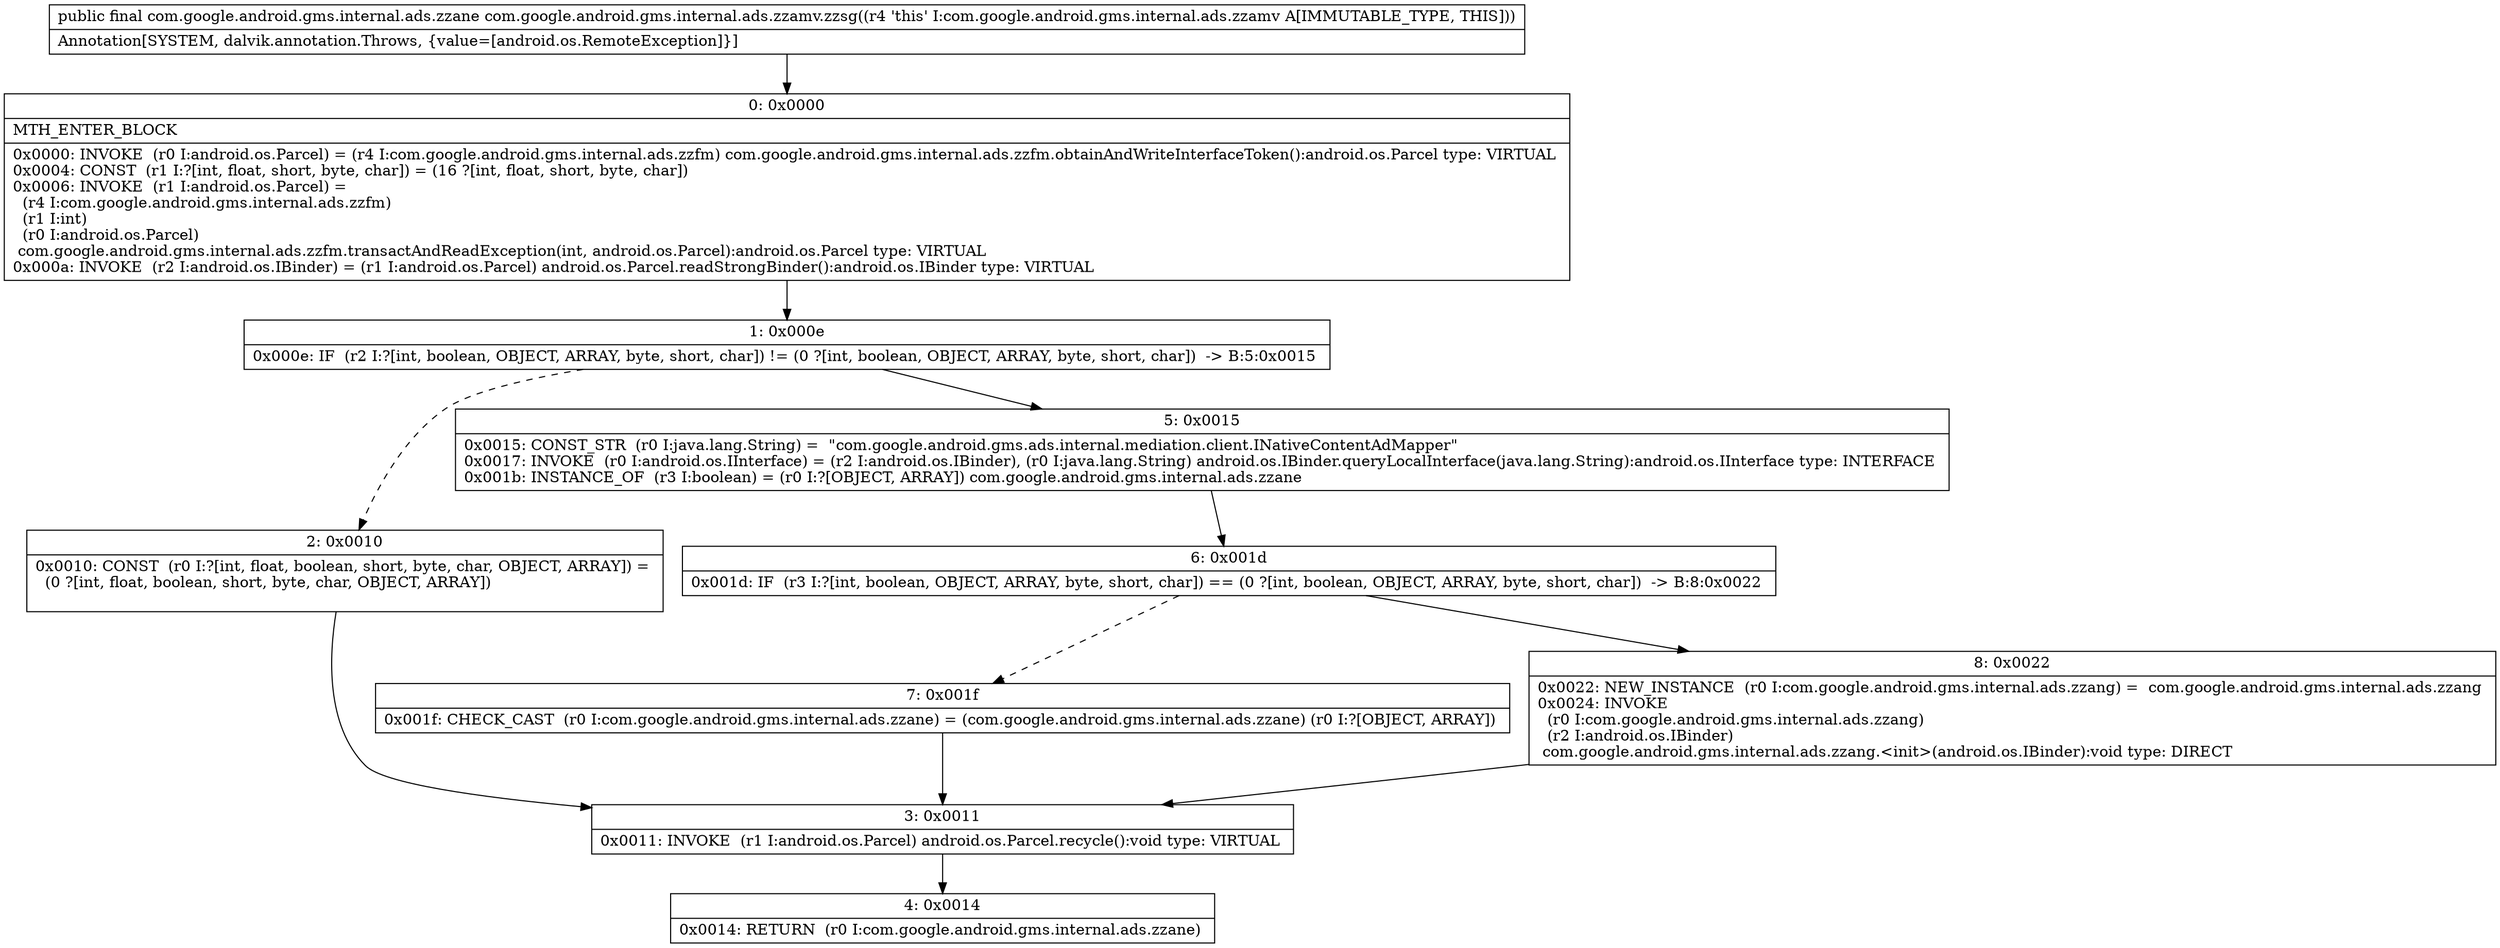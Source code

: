 digraph "CFG forcom.google.android.gms.internal.ads.zzamv.zzsg()Lcom\/google\/android\/gms\/internal\/ads\/zzane;" {
Node_0 [shape=record,label="{0\:\ 0x0000|MTH_ENTER_BLOCK\l|0x0000: INVOKE  (r0 I:android.os.Parcel) = (r4 I:com.google.android.gms.internal.ads.zzfm) com.google.android.gms.internal.ads.zzfm.obtainAndWriteInterfaceToken():android.os.Parcel type: VIRTUAL \l0x0004: CONST  (r1 I:?[int, float, short, byte, char]) = (16 ?[int, float, short, byte, char]) \l0x0006: INVOKE  (r1 I:android.os.Parcel) = \l  (r4 I:com.google.android.gms.internal.ads.zzfm)\l  (r1 I:int)\l  (r0 I:android.os.Parcel)\l com.google.android.gms.internal.ads.zzfm.transactAndReadException(int, android.os.Parcel):android.os.Parcel type: VIRTUAL \l0x000a: INVOKE  (r2 I:android.os.IBinder) = (r1 I:android.os.Parcel) android.os.Parcel.readStrongBinder():android.os.IBinder type: VIRTUAL \l}"];
Node_1 [shape=record,label="{1\:\ 0x000e|0x000e: IF  (r2 I:?[int, boolean, OBJECT, ARRAY, byte, short, char]) != (0 ?[int, boolean, OBJECT, ARRAY, byte, short, char])  \-\> B:5:0x0015 \l}"];
Node_2 [shape=record,label="{2\:\ 0x0010|0x0010: CONST  (r0 I:?[int, float, boolean, short, byte, char, OBJECT, ARRAY]) = \l  (0 ?[int, float, boolean, short, byte, char, OBJECT, ARRAY])\l \l}"];
Node_3 [shape=record,label="{3\:\ 0x0011|0x0011: INVOKE  (r1 I:android.os.Parcel) android.os.Parcel.recycle():void type: VIRTUAL \l}"];
Node_4 [shape=record,label="{4\:\ 0x0014|0x0014: RETURN  (r0 I:com.google.android.gms.internal.ads.zzane) \l}"];
Node_5 [shape=record,label="{5\:\ 0x0015|0x0015: CONST_STR  (r0 I:java.lang.String) =  \"com.google.android.gms.ads.internal.mediation.client.INativeContentAdMapper\" \l0x0017: INVOKE  (r0 I:android.os.IInterface) = (r2 I:android.os.IBinder), (r0 I:java.lang.String) android.os.IBinder.queryLocalInterface(java.lang.String):android.os.IInterface type: INTERFACE \l0x001b: INSTANCE_OF  (r3 I:boolean) = (r0 I:?[OBJECT, ARRAY]) com.google.android.gms.internal.ads.zzane \l}"];
Node_6 [shape=record,label="{6\:\ 0x001d|0x001d: IF  (r3 I:?[int, boolean, OBJECT, ARRAY, byte, short, char]) == (0 ?[int, boolean, OBJECT, ARRAY, byte, short, char])  \-\> B:8:0x0022 \l}"];
Node_7 [shape=record,label="{7\:\ 0x001f|0x001f: CHECK_CAST  (r0 I:com.google.android.gms.internal.ads.zzane) = (com.google.android.gms.internal.ads.zzane) (r0 I:?[OBJECT, ARRAY]) \l}"];
Node_8 [shape=record,label="{8\:\ 0x0022|0x0022: NEW_INSTANCE  (r0 I:com.google.android.gms.internal.ads.zzang) =  com.google.android.gms.internal.ads.zzang \l0x0024: INVOKE  \l  (r0 I:com.google.android.gms.internal.ads.zzang)\l  (r2 I:android.os.IBinder)\l com.google.android.gms.internal.ads.zzang.\<init\>(android.os.IBinder):void type: DIRECT \l}"];
MethodNode[shape=record,label="{public final com.google.android.gms.internal.ads.zzane com.google.android.gms.internal.ads.zzamv.zzsg((r4 'this' I:com.google.android.gms.internal.ads.zzamv A[IMMUTABLE_TYPE, THIS]))  | Annotation[SYSTEM, dalvik.annotation.Throws, \{value=[android.os.RemoteException]\}]\l}"];
MethodNode -> Node_0;
Node_0 -> Node_1;
Node_1 -> Node_2[style=dashed];
Node_1 -> Node_5;
Node_2 -> Node_3;
Node_3 -> Node_4;
Node_5 -> Node_6;
Node_6 -> Node_7[style=dashed];
Node_6 -> Node_8;
Node_7 -> Node_3;
Node_8 -> Node_3;
}

